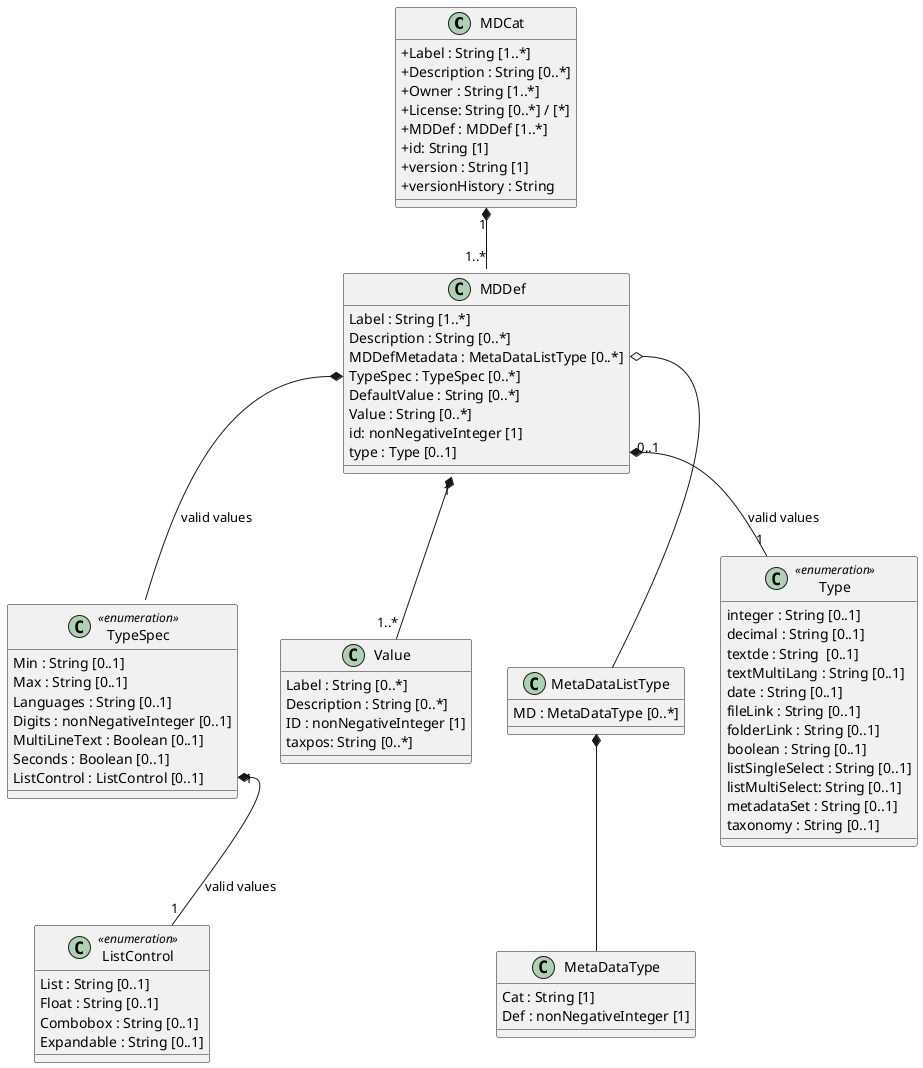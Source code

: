 @startuml
skinparam classAttributeIconSize 0
class MDCat{
  +Label : String [1..*]
  +Description : String [0..*]
  +Owner : String [1..*]
  +License: String [0..*] / [*]
  +MDDef : MDDef [1..*]
  +id: String [1]
  +version : String [1]
  +versionHistory : String
}

class MDDef{
  Label : String [1..*]
  Description : String [0..*]
  MDDefMetadata : MetaDataListType [0..*]
  TypeSpec : TypeSpec [0..*]
  DefaultValue : String [0..*]
  Value : String [0..*]
  id: nonNegativeInteger [1]
  type : Type [0..1]
}

class TypeSpec <<enumeration>>{
  Min : String [0..1]
  Max : String [0..1]
  Languages : String [0..1]
  Digits : nonNegativeInteger [0..1]
  MultiLineText : Boolean [0..1]
  Seconds : Boolean [0..1]
  ListControl : ListControl [0..1]
}

class Value{
  Label : String [0..*]
  Description : String [0..*]
  ID : nonNegativeInteger [1]
  taxpos: String [0..*]
}

class ListControl <<enumeration>>{
  List : String [0..1]
  Float : String [0..1]
  Combobox : String [0..1]
  Expandable : String [0..1]
}

class MetaDataListType {
  MD : MetaDataType [0..*]
}

class MetaDataType {
  Cat : String [1]
  Def : nonNegativeInteger [1]
}

class Type <<enumeration>>{
  integer : String [0..1]
  decimal : String [0..1]
  textde : String  [0..1]
  textMultiLang : String [0..1]
  date : String [0..1]
  fileLink : String [0..1]
  folderLink : String [0..1]
  boolean : String [0..1]
  listSingleSelect : String [0..1]
  listMultiSelect: String [0..1]
  metadataSet : String [0..1]
  taxonomy : String [0..1]
}

MDCat "1" *-- "1..*" MDDef
MDDef "1" *-- "1..*" Value
MDDef::MDDefMetadata o-- MetaDataListType
MetaDataListType *-- MetaDataType
TypeSpec::ListControl "1" *-- "1" ListControl : valid values
MDDef::type "0..1" *-- "1" Type : valid values


MDDef::TypeSpec *-- TypeSpec : valid values
@enduml
